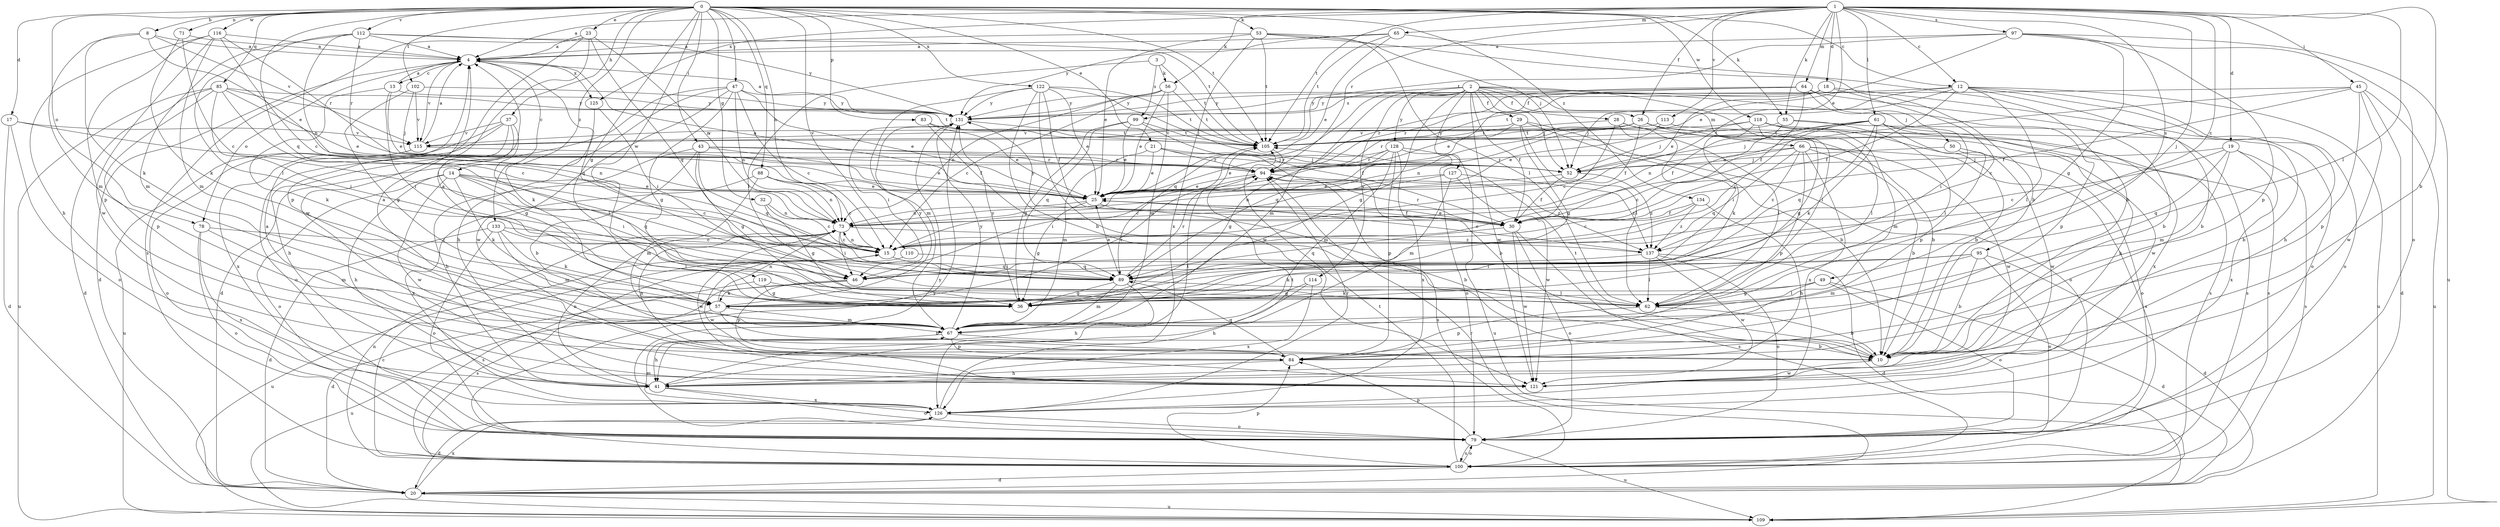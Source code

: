 strict digraph  {
0;
1;
2;
3;
4;
8;
10;
12;
13;
14;
15;
17;
18;
19;
20;
21;
23;
25;
26;
28;
29;
30;
32;
36;
37;
41;
43;
45;
46;
47;
49;
50;
52;
53;
55;
56;
57;
61;
62;
64;
65;
66;
67;
71;
73;
78;
79;
83;
84;
85;
88;
89;
94;
95;
97;
99;
100;
102;
105;
109;
110;
112;
113;
114;
115;
116;
118;
119;
121;
122;
125;
126;
127;
128;
131;
133;
134;
137;
0 -> 8  [label=b];
0 -> 12  [label=c];
0 -> 17  [label=d];
0 -> 21  [label=e];
0 -> 23  [label=e];
0 -> 32  [label=g];
0 -> 36  [label=g];
0 -> 37  [label=h];
0 -> 43  [label=i];
0 -> 47  [label=j];
0 -> 53  [label=k];
0 -> 55  [label=k];
0 -> 71  [label=n];
0 -> 73  [label=n];
0 -> 78  [label=o];
0 -> 83  [label=p];
0 -> 85  [label=q];
0 -> 88  [label=q];
0 -> 89  [label=q];
0 -> 102  [label=t];
0 -> 105  [label=t];
0 -> 110  [label=v];
0 -> 112  [label=v];
0 -> 116  [label=w];
0 -> 118  [label=w];
0 -> 119  [label=w];
0 -> 122  [label=x];
0 -> 133  [label=z];
0 -> 134  [label=z];
1 -> 4  [label=a];
1 -> 10  [label=b];
1 -> 12  [label=c];
1 -> 18  [label=d];
1 -> 19  [label=d];
1 -> 25  [label=e];
1 -> 26  [label=f];
1 -> 45  [label=i];
1 -> 49  [label=j];
1 -> 55  [label=k];
1 -> 56  [label=k];
1 -> 61  [label=l];
1 -> 62  [label=l];
1 -> 64  [label=m];
1 -> 65  [label=m];
1 -> 94  [label=r];
1 -> 95  [label=s];
1 -> 97  [label=s];
1 -> 105  [label=t];
1 -> 113  [label=v];
1 -> 125  [label=x];
1 -> 137  [label=z];
2 -> 26  [label=f];
2 -> 28  [label=f];
2 -> 29  [label=f];
2 -> 30  [label=f];
2 -> 36  [label=g];
2 -> 50  [label=j];
2 -> 52  [label=j];
2 -> 62  [label=l];
2 -> 66  [label=m];
2 -> 67  [label=m];
2 -> 89  [label=q];
2 -> 99  [label=s];
2 -> 114  [label=v];
2 -> 121  [label=w];
2 -> 127  [label=y];
2 -> 128  [label=y];
3 -> 56  [label=k];
3 -> 62  [label=l];
3 -> 99  [label=s];
3 -> 105  [label=t];
4 -> 13  [label=c];
4 -> 14  [label=c];
4 -> 20  [label=d];
4 -> 78  [label=o];
4 -> 89  [label=q];
4 -> 115  [label=v];
4 -> 125  [label=x];
8 -> 4  [label=a];
8 -> 25  [label=e];
8 -> 57  [label=k];
8 -> 67  [label=m];
8 -> 115  [label=v];
10 -> 105  [label=t];
10 -> 121  [label=w];
12 -> 10  [label=b];
12 -> 30  [label=f];
12 -> 41  [label=h];
12 -> 52  [label=j];
12 -> 62  [label=l];
12 -> 79  [label=o];
12 -> 105  [label=t];
12 -> 109  [label=u];
12 -> 131  [label=y];
13 -> 4  [label=a];
13 -> 25  [label=e];
13 -> 46  [label=i];
13 -> 57  [label=k];
13 -> 131  [label=y];
14 -> 15  [label=c];
14 -> 25  [label=e];
14 -> 41  [label=h];
14 -> 46  [label=i];
14 -> 57  [label=k];
14 -> 79  [label=o];
14 -> 89  [label=q];
14 -> 121  [label=w];
15 -> 73  [label=n];
15 -> 89  [label=q];
15 -> 100  [label=s];
15 -> 109  [label=u];
17 -> 20  [label=d];
17 -> 73  [label=n];
17 -> 79  [label=o];
17 -> 115  [label=v];
18 -> 15  [label=c];
18 -> 25  [label=e];
18 -> 79  [label=o];
18 -> 94  [label=r];
18 -> 131  [label=y];
19 -> 15  [label=c];
19 -> 52  [label=j];
19 -> 67  [label=m];
19 -> 89  [label=q];
19 -> 100  [label=s];
19 -> 126  [label=x];
20 -> 94  [label=r];
20 -> 109  [label=u];
20 -> 126  [label=x];
21 -> 10  [label=b];
21 -> 25  [label=e];
21 -> 52  [label=j];
21 -> 67  [label=m];
21 -> 94  [label=r];
23 -> 4  [label=a];
23 -> 73  [label=n];
23 -> 84  [label=p];
23 -> 89  [label=q];
23 -> 100  [label=s];
23 -> 121  [label=w];
25 -> 4  [label=a];
25 -> 10  [label=b];
25 -> 30  [label=f];
25 -> 36  [label=g];
25 -> 73  [label=n];
26 -> 30  [label=f];
26 -> 36  [label=g];
26 -> 73  [label=n];
26 -> 94  [label=r];
26 -> 100  [label=s];
26 -> 105  [label=t];
26 -> 115  [label=v];
26 -> 121  [label=w];
28 -> 10  [label=b];
28 -> 15  [label=c];
28 -> 46  [label=i];
28 -> 62  [label=l];
28 -> 105  [label=t];
29 -> 10  [label=b];
29 -> 36  [label=g];
29 -> 62  [label=l];
29 -> 79  [label=o];
29 -> 89  [label=q];
29 -> 115  [label=v];
30 -> 25  [label=e];
30 -> 79  [label=o];
30 -> 89  [label=q];
30 -> 94  [label=r];
30 -> 100  [label=s];
30 -> 121  [label=w];
30 -> 131  [label=y];
32 -> 15  [label=c];
32 -> 36  [label=g];
32 -> 73  [label=n];
36 -> 4  [label=a];
36 -> 131  [label=y];
37 -> 36  [label=g];
37 -> 41  [label=h];
37 -> 62  [label=l];
37 -> 79  [label=o];
37 -> 115  [label=v];
37 -> 126  [label=x];
41 -> 73  [label=n];
41 -> 79  [label=o];
41 -> 105  [label=t];
41 -> 126  [label=x];
43 -> 10  [label=b];
43 -> 25  [label=e];
43 -> 36  [label=g];
43 -> 41  [label=h];
43 -> 52  [label=j];
43 -> 89  [label=q];
43 -> 94  [label=r];
45 -> 20  [label=d];
45 -> 30  [label=f];
45 -> 73  [label=n];
45 -> 84  [label=p];
45 -> 109  [label=u];
45 -> 121  [label=w];
45 -> 131  [label=y];
46 -> 57  [label=k];
46 -> 84  [label=p];
46 -> 100  [label=s];
47 -> 15  [label=c];
47 -> 20  [label=d];
47 -> 25  [label=e];
47 -> 36  [label=g];
47 -> 41  [label=h];
47 -> 73  [label=n];
47 -> 121  [label=w];
47 -> 131  [label=y];
49 -> 20  [label=d];
49 -> 36  [label=g];
49 -> 57  [label=k];
49 -> 62  [label=l];
49 -> 79  [label=o];
50 -> 52  [label=j];
50 -> 79  [label=o];
50 -> 121  [label=w];
52 -> 15  [label=c];
52 -> 30  [label=f];
52 -> 137  [label=z];
53 -> 4  [label=a];
53 -> 10  [label=b];
53 -> 25  [label=e];
53 -> 52  [label=j];
53 -> 62  [label=l];
53 -> 105  [label=t];
53 -> 126  [label=x];
55 -> 30  [label=f];
55 -> 62  [label=l];
55 -> 100  [label=s];
55 -> 105  [label=t];
56 -> 15  [label=c];
56 -> 25  [label=e];
56 -> 67  [label=m];
56 -> 73  [label=n];
56 -> 105  [label=t];
56 -> 131  [label=y];
57 -> 10  [label=b];
57 -> 67  [label=m];
57 -> 73  [label=n];
57 -> 94  [label=r];
57 -> 109  [label=u];
57 -> 131  [label=y];
61 -> 15  [label=c];
61 -> 41  [label=h];
61 -> 52  [label=j];
61 -> 57  [label=k];
61 -> 73  [label=n];
61 -> 84  [label=p];
61 -> 89  [label=q];
61 -> 105  [label=t];
61 -> 126  [label=x];
62 -> 10  [label=b];
62 -> 84  [label=p];
64 -> 10  [label=b];
64 -> 25  [label=e];
64 -> 30  [label=f];
64 -> 46  [label=i];
64 -> 84  [label=p];
64 -> 94  [label=r];
64 -> 131  [label=y];
65 -> 4  [label=a];
65 -> 10  [label=b];
65 -> 25  [label=e];
65 -> 105  [label=t];
65 -> 131  [label=y];
66 -> 10  [label=b];
66 -> 15  [label=c];
66 -> 84  [label=p];
66 -> 89  [label=q];
66 -> 94  [label=r];
66 -> 100  [label=s];
66 -> 121  [label=w];
66 -> 126  [label=x];
66 -> 137  [label=z];
67 -> 4  [label=a];
67 -> 10  [label=b];
67 -> 41  [label=h];
67 -> 84  [label=p];
67 -> 131  [label=y];
71 -> 4  [label=a];
71 -> 15  [label=c];
71 -> 57  [label=k];
73 -> 15  [label=c];
73 -> 46  [label=i];
73 -> 121  [label=w];
73 -> 137  [label=z];
78 -> 15  [label=c];
78 -> 67  [label=m];
78 -> 79  [label=o];
78 -> 126  [label=x];
79 -> 84  [label=p];
79 -> 100  [label=s];
79 -> 109  [label=u];
79 -> 131  [label=y];
83 -> 25  [label=e];
83 -> 30  [label=f];
83 -> 105  [label=t];
84 -> 41  [label=h];
84 -> 73  [label=n];
84 -> 89  [label=q];
85 -> 15  [label=c];
85 -> 20  [label=d];
85 -> 25  [label=e];
85 -> 46  [label=i];
85 -> 84  [label=p];
85 -> 105  [label=t];
85 -> 109  [label=u];
85 -> 131  [label=y];
88 -> 15  [label=c];
88 -> 25  [label=e];
88 -> 67  [label=m];
88 -> 73  [label=n];
88 -> 126  [label=x];
89 -> 25  [label=e];
89 -> 36  [label=g];
89 -> 41  [label=h];
89 -> 62  [label=l];
89 -> 67  [label=m];
89 -> 94  [label=r];
94 -> 25  [label=e];
94 -> 46  [label=i];
94 -> 100  [label=s];
94 -> 137  [label=z];
95 -> 10  [label=b];
95 -> 20  [label=d];
95 -> 46  [label=i];
95 -> 57  [label=k];
95 -> 67  [label=m];
95 -> 79  [label=o];
97 -> 4  [label=a];
97 -> 25  [label=e];
97 -> 36  [label=g];
97 -> 79  [label=o];
97 -> 84  [label=p];
97 -> 105  [label=t];
97 -> 109  [label=u];
99 -> 25  [label=e];
99 -> 30  [label=f];
99 -> 36  [label=g];
99 -> 89  [label=q];
99 -> 105  [label=t];
100 -> 15  [label=c];
100 -> 20  [label=d];
100 -> 73  [label=n];
100 -> 79  [label=o];
100 -> 84  [label=p];
100 -> 105  [label=t];
100 -> 131  [label=y];
102 -> 36  [label=g];
102 -> 52  [label=j];
102 -> 115  [label=v];
102 -> 131  [label=y];
105 -> 94  [label=r];
110 -> 89  [label=q];
110 -> 121  [label=w];
112 -> 4  [label=a];
112 -> 62  [label=l];
112 -> 67  [label=m];
112 -> 73  [label=n];
112 -> 94  [label=r];
112 -> 105  [label=t];
112 -> 131  [label=y];
113 -> 10  [label=b];
113 -> 25  [label=e];
113 -> 115  [label=v];
114 -> 36  [label=g];
114 -> 41  [label=h];
114 -> 126  [label=x];
115 -> 4  [label=a];
115 -> 79  [label=o];
115 -> 94  [label=r];
115 -> 109  [label=u];
116 -> 4  [label=a];
116 -> 15  [label=c];
116 -> 41  [label=h];
116 -> 67  [label=m];
116 -> 84  [label=p];
116 -> 94  [label=r];
116 -> 121  [label=w];
118 -> 10  [label=b];
118 -> 52  [label=j];
118 -> 57  [label=k];
118 -> 62  [label=l];
118 -> 67  [label=m];
118 -> 100  [label=s];
118 -> 115  [label=v];
119 -> 20  [label=d];
119 -> 36  [label=g];
119 -> 62  [label=l];
121 -> 4  [label=a];
122 -> 10  [label=b];
122 -> 25  [label=e];
122 -> 30  [label=f];
122 -> 52  [label=j];
122 -> 67  [label=m];
122 -> 105  [label=t];
122 -> 121  [label=w];
122 -> 131  [label=y];
125 -> 46  [label=i];
125 -> 57  [label=k];
126 -> 20  [label=d];
126 -> 67  [label=m];
126 -> 79  [label=o];
126 -> 94  [label=r];
126 -> 105  [label=t];
127 -> 25  [label=e];
127 -> 67  [label=m];
127 -> 73  [label=n];
127 -> 121  [label=w];
127 -> 137  [label=z];
128 -> 25  [label=e];
128 -> 36  [label=g];
128 -> 67  [label=m];
128 -> 79  [label=o];
128 -> 84  [label=p];
128 -> 94  [label=r];
128 -> 109  [label=u];
128 -> 126  [label=x];
131 -> 4  [label=a];
131 -> 46  [label=i];
131 -> 105  [label=t];
133 -> 15  [label=c];
133 -> 20  [label=d];
133 -> 57  [label=k];
133 -> 62  [label=l];
133 -> 67  [label=m];
133 -> 79  [label=o];
134 -> 15  [label=c];
134 -> 30  [label=f];
134 -> 41  [label=h];
134 -> 137  [label=z];
137 -> 20  [label=d];
137 -> 25  [label=e];
137 -> 46  [label=i];
137 -> 62  [label=l];
137 -> 79  [label=o];
137 -> 121  [label=w];
}
